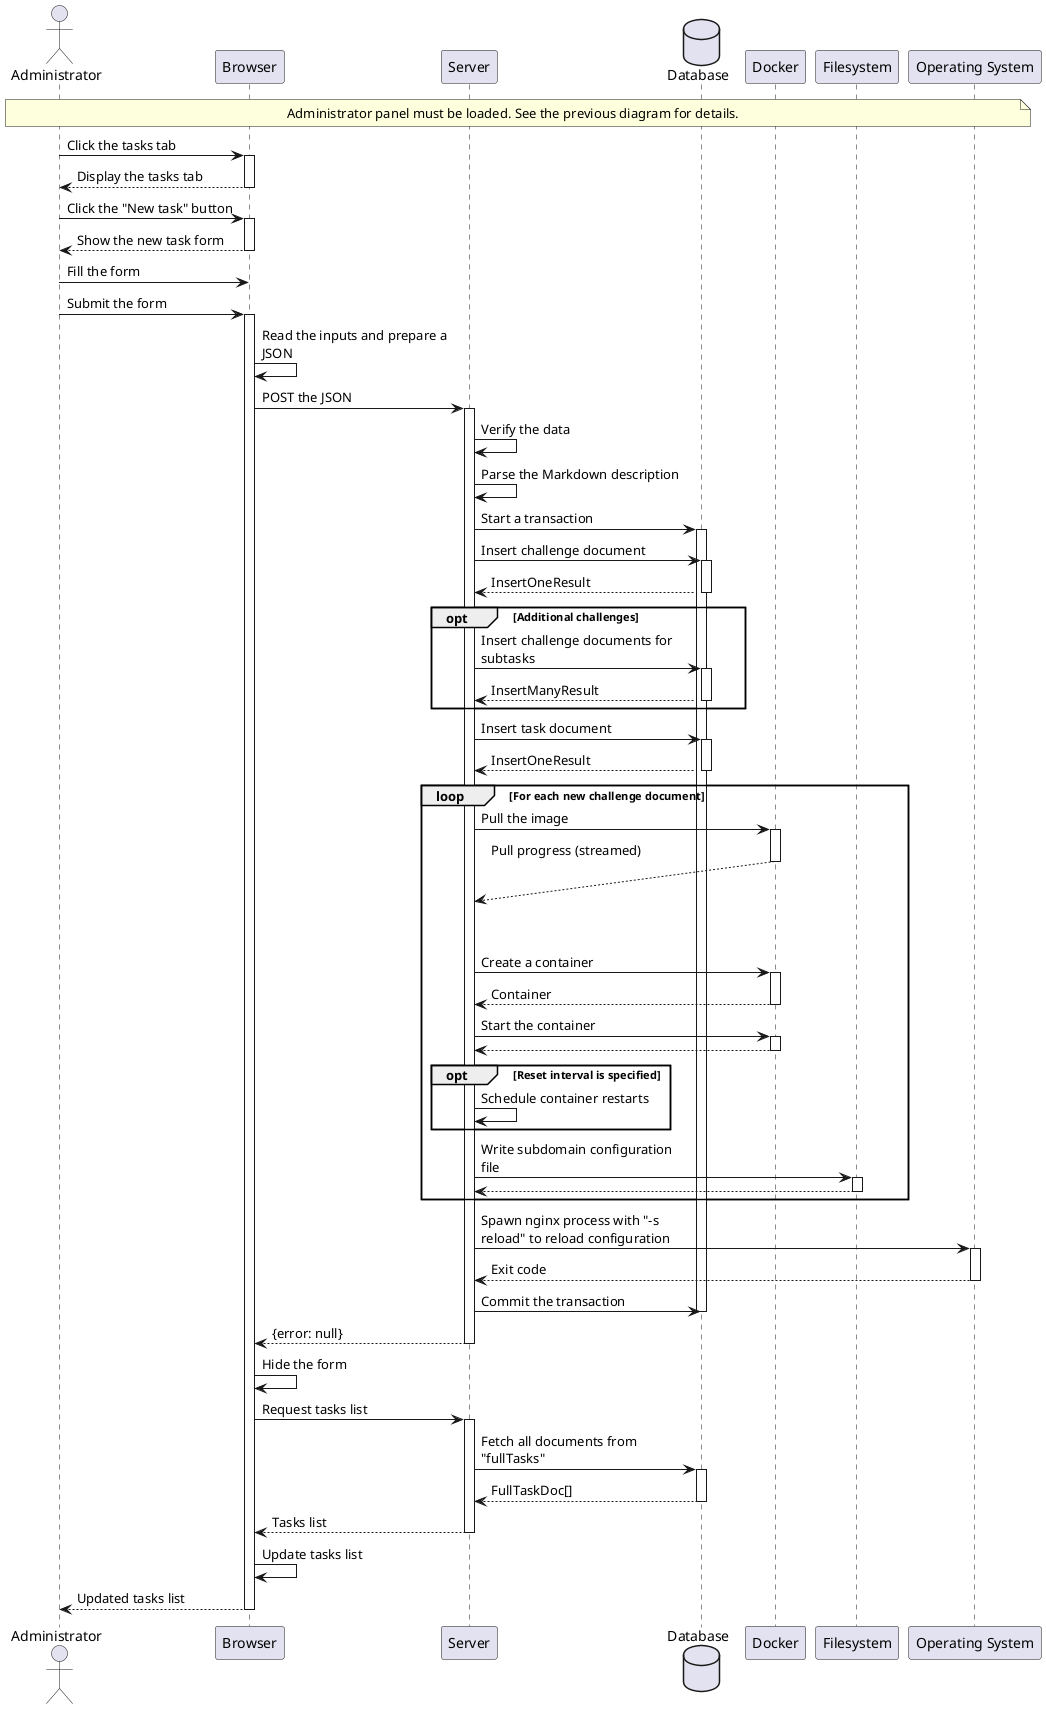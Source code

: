 @startuml
skinparam maxMessageSize 200

actor       Administrator as A
participant Browser       as B
participant Server        as S
database    Database      as DB
participant Docker        as D
participant Filesystem    as FS
participant "Operating System" as OS

note across: Administrator panel must be loaded. See the previous diagram for details.

A -> B ++: Click the tasks tab
return Display the tasks tab

A -> B ++: Click the "New task" button
return Show the new task form

A -> B : Fill the form
A -> B ++: Submit the form
B -> B : Read the inputs and prepare a JSON

B -> S ++: POST the JSON
S -> S : Verify the data
S -> S : Parse the Markdown description
S -> DB ++: Start a transaction

S -> DB ++: Insert challenge document
return InsertOneResult

opt Additional challenges
	S -> DB ++: Insert challenge documents for subtasks
	return InsertManyResult
end

S -> DB ++: Insert task document
return InsertOneResult

loop For each new challenge document
	S -> D ++: Pull the image
	S (40)<-- D --: Pull progress (streamed)

	S -> D ++: Create a container
	return Container

	S -> D ++: Start the container
	return

	opt Reset interval is specified
		S -> S : Schedule container restarts
	end

	S -> FS ++: Write subdomain configuration file
	return
end

S -> OS ++: Spawn nginx process with "-s reload" to reload configuration
return Exit code

S -> DB : Commit the transaction
deactivate DB

return {error: null}

B -> B : Hide the form

B -> S ++: Request tasks list
S -> DB ++: Fetch all documents from "fullTasks"
return FullTaskDoc[]
return Tasks list
B -> B: Update tasks list

return Updated tasks list
@enduml

